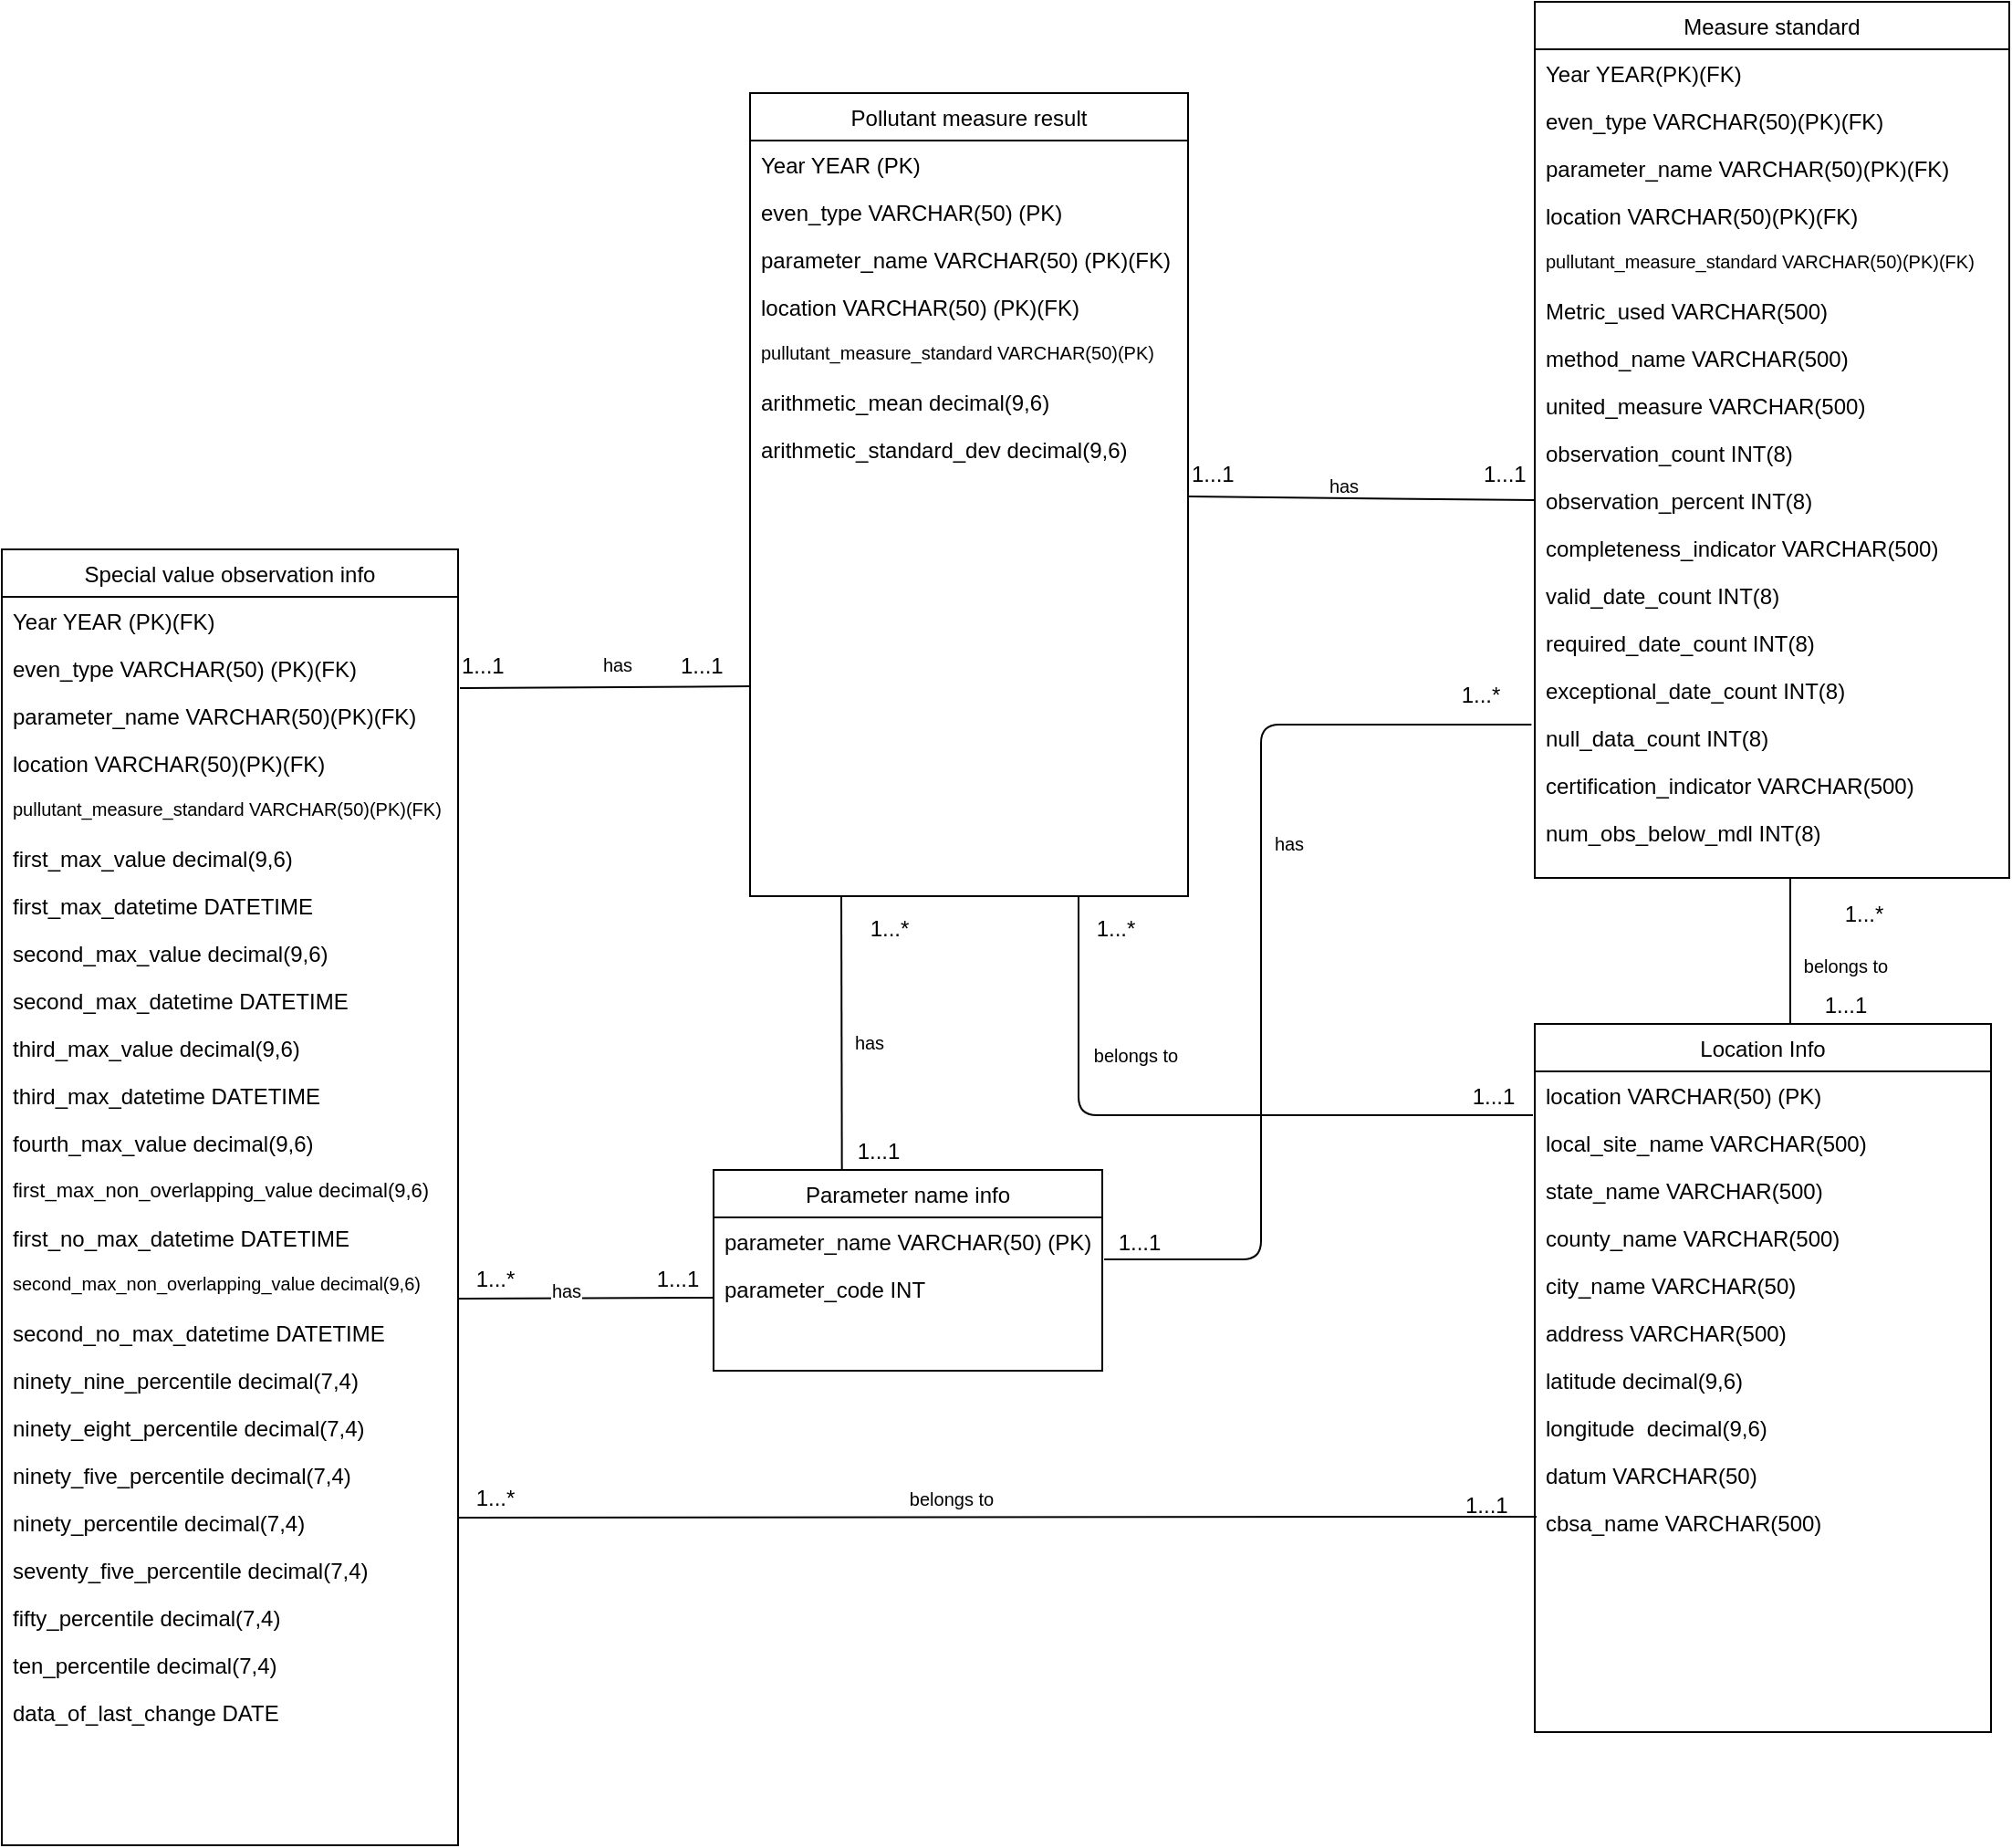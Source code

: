 <mxfile version="12.9.11" type="device"><diagram id="C5RBs43oDa-KdzZeNtuy" name="Page-1"><mxGraphModel dx="1113" dy="641" grid="1" gridSize="10" guides="1" tooltips="1" connect="1" arrows="1" fold="1" page="1" pageScale="1" pageWidth="827" pageHeight="1169" math="0" shadow="0"><root><mxCell id="WIyWlLk6GJQsqaUBKTNV-0"/><mxCell id="WIyWlLk6GJQsqaUBKTNV-1" parent="WIyWlLk6GJQsqaUBKTNV-0"/><mxCell id="gF6fsTx-oWLhLx1uSDQr-22" value="" style="endArrow=none;html=1;exitX=0.662;exitY=0;exitDx=0;exitDy=0;exitPerimeter=0;" parent="WIyWlLk6GJQsqaUBKTNV-1" edge="1"><mxGeometry width="50" height="50" relative="1" as="geometry"><mxPoint x="490.36" y="960" as="sourcePoint"/><mxPoint x="490" y="800" as="targetPoint"/></mxGeometry></mxCell><mxCell id="KUW1S3XMT1B_ITxmoxyp-16" value="Pollutant measure result" style="swimlane;fontStyle=0;align=center;verticalAlign=top;childLayout=stackLayout;horizontal=1;startSize=26;horizontalStack=0;resizeParent=1;resizeLast=0;collapsible=1;marginBottom=0;rounded=0;shadow=0;strokeWidth=1;" parent="WIyWlLk6GJQsqaUBKTNV-1" vertex="1"><mxGeometry x="440" y="360" width="240" height="440" as="geometry"><mxRectangle x="550" y="140" width="160" height="26" as="alternateBounds"/></mxGeometry></mxCell><mxCell id="KUW1S3XMT1B_ITxmoxyp-18" value="Year YEAR (PK)" style="text;align=left;verticalAlign=top;spacingLeft=4;spacingRight=4;overflow=hidden;rotatable=0;points=[[0,0.5],[1,0.5]];portConstraint=eastwest;rounded=0;shadow=0;html=0;" parent="KUW1S3XMT1B_ITxmoxyp-16" vertex="1"><mxGeometry y="26" width="240" height="26" as="geometry"/></mxCell><mxCell id="gF6fsTx-oWLhLx1uSDQr-139" value="even_type VARCHAR(50) (PK)" style="text;align=left;verticalAlign=top;spacingLeft=4;spacingRight=4;overflow=hidden;rotatable=0;points=[[0,0.5],[1,0.5]];portConstraint=eastwest;rounded=0;shadow=0;html=0;" parent="KUW1S3XMT1B_ITxmoxyp-16" vertex="1"><mxGeometry y="52" width="240" height="26" as="geometry"/></mxCell><mxCell id="gF6fsTx-oWLhLx1uSDQr-13" value="parameter_name VARCHAR(50) (PK)(FK)" style="text;align=left;verticalAlign=top;spacingLeft=4;spacingRight=4;overflow=hidden;rotatable=0;points=[[0,0.5],[1,0.5]];portConstraint=eastwest;rounded=0;shadow=0;html=0;" parent="KUW1S3XMT1B_ITxmoxyp-16" vertex="1"><mxGeometry y="78" width="240" height="26" as="geometry"/></mxCell><mxCell id="gF6fsTx-oWLhLx1uSDQr-78" value="location VARCHAR(50) (PK)(FK)" style="text;align=left;verticalAlign=top;spacingLeft=4;spacingRight=4;overflow=hidden;rotatable=0;points=[[0,0.5],[1,0.5]];portConstraint=eastwest;rounded=0;shadow=0;html=0;" parent="KUW1S3XMT1B_ITxmoxyp-16" vertex="1"><mxGeometry y="104" width="240" height="26" as="geometry"/></mxCell><mxCell id="gF6fsTx-oWLhLx1uSDQr-23" value="pullutant_measure_standard VARCHAR(50)(PK)" style="text;align=left;verticalAlign=top;spacingLeft=4;spacingRight=4;overflow=hidden;rotatable=0;points=[[0,0.5],[1,0.5]];portConstraint=eastwest;rounded=0;shadow=0;html=0;fontSize=10;" parent="KUW1S3XMT1B_ITxmoxyp-16" vertex="1"><mxGeometry y="130" width="240" height="26" as="geometry"/></mxCell><mxCell id="gF6fsTx-oWLhLx1uSDQr-47" value="arithmetic_mean decimal(9,6)" style="text;align=left;verticalAlign=top;spacingLeft=4;spacingRight=4;overflow=hidden;rotatable=0;points=[[0,0.5],[1,0.5]];portConstraint=eastwest;rounded=0;shadow=0;html=0;" parent="KUW1S3XMT1B_ITxmoxyp-16" vertex="1"><mxGeometry y="156" width="240" height="26" as="geometry"/></mxCell><mxCell id="gF6fsTx-oWLhLx1uSDQr-48" value="arithmetic_standard_dev decimal(9,6)&#10; " style="text;align=left;verticalAlign=top;spacingLeft=4;spacingRight=4;overflow=hidden;rotatable=0;points=[[0,0.5],[1,0.5]];portConstraint=eastwest;rounded=0;shadow=0;html=0;" parent="KUW1S3XMT1B_ITxmoxyp-16" vertex="1"><mxGeometry y="182" width="240" height="26" as="geometry"/></mxCell><mxCell id="gF6fsTx-oWLhLx1uSDQr-85" value="Measure standard" style="swimlane;fontStyle=0;align=center;verticalAlign=top;childLayout=stackLayout;horizontal=1;startSize=26;horizontalStack=0;resizeParent=1;resizeLast=0;collapsible=1;marginBottom=0;rounded=0;shadow=0;strokeWidth=1;" parent="WIyWlLk6GJQsqaUBKTNV-1" vertex="1"><mxGeometry x="870" y="310" width="260" height="480" as="geometry"><mxRectangle x="550" y="140" width="160" height="26" as="alternateBounds"/></mxGeometry></mxCell><mxCell id="gF6fsTx-oWLhLx1uSDQr-86" value="Year YEAR(PK)(FK)" style="text;align=left;verticalAlign=top;spacingLeft=4;spacingRight=4;overflow=hidden;rotatable=0;points=[[0,0.5],[1,0.5]];portConstraint=eastwest;" parent="gF6fsTx-oWLhLx1uSDQr-85" vertex="1"><mxGeometry y="26" width="260" height="26" as="geometry"/></mxCell><mxCell id="gF6fsTx-oWLhLx1uSDQr-88" value="even_type VARCHAR(50)(PK)(FK)" style="text;align=left;verticalAlign=top;spacingLeft=4;spacingRight=4;overflow=hidden;rotatable=0;points=[[0,0.5],[1,0.5]];portConstraint=eastwest;" parent="gF6fsTx-oWLhLx1uSDQr-85" vertex="1"><mxGeometry y="52" width="260" height="26" as="geometry"/></mxCell><mxCell id="gF6fsTx-oWLhLx1uSDQr-155" value="parameter_name VARCHAR(50)(PK)(FK)" style="text;align=left;verticalAlign=top;spacingLeft=4;spacingRight=4;overflow=hidden;rotatable=0;points=[[0,0.5],[1,0.5]];portConstraint=eastwest;" parent="gF6fsTx-oWLhLx1uSDQr-85" vertex="1"><mxGeometry y="78" width="260" height="26" as="geometry"/></mxCell><mxCell id="gF6fsTx-oWLhLx1uSDQr-91" value="location VARCHAR(50)(PK)(FK)" style="text;align=left;verticalAlign=top;spacingLeft=4;spacingRight=4;overflow=hidden;rotatable=0;points=[[0,0.5],[1,0.5]];portConstraint=eastwest;" parent="gF6fsTx-oWLhLx1uSDQr-85" vertex="1"><mxGeometry y="104" width="260" height="26" as="geometry"/></mxCell><mxCell id="gF6fsTx-oWLhLx1uSDQr-93" value="pullutant_measure_standard VARCHAR(50)(PK)(FK)" style="text;align=left;verticalAlign=top;spacingLeft=4;spacingRight=4;overflow=hidden;rotatable=0;points=[[0,0.5],[1,0.5]];portConstraint=eastwest;fontSize=10;" parent="gF6fsTx-oWLhLx1uSDQr-85" vertex="1"><mxGeometry y="130" width="260" height="26" as="geometry"/></mxCell><mxCell id="gF6fsTx-oWLhLx1uSDQr-103" value="Metric_used VARCHAR(500)" style="text;align=left;verticalAlign=top;spacingLeft=4;spacingRight=4;overflow=hidden;rotatable=0;points=[[0,0.5],[1,0.5]];portConstraint=eastwest;" parent="gF6fsTx-oWLhLx1uSDQr-85" vertex="1"><mxGeometry y="156" width="260" height="26" as="geometry"/></mxCell><mxCell id="gF6fsTx-oWLhLx1uSDQr-104" value="method_name VARCHAR(500)" style="text;align=left;verticalAlign=top;spacingLeft=4;spacingRight=4;overflow=hidden;rotatable=0;points=[[0,0.5],[1,0.5]];portConstraint=eastwest;" parent="gF6fsTx-oWLhLx1uSDQr-85" vertex="1"><mxGeometry y="182" width="260" height="26" as="geometry"/></mxCell><mxCell id="gF6fsTx-oWLhLx1uSDQr-105" value="united_measure VARCHAR(500)" style="text;align=left;verticalAlign=top;spacingLeft=4;spacingRight=4;overflow=hidden;rotatable=0;points=[[0,0.5],[1,0.5]];portConstraint=eastwest;" parent="gF6fsTx-oWLhLx1uSDQr-85" vertex="1"><mxGeometry y="208" width="260" height="26" as="geometry"/></mxCell><mxCell id="gF6fsTx-oWLhLx1uSDQr-106" value="observation_count INT(8)" style="text;align=left;verticalAlign=top;spacingLeft=4;spacingRight=4;overflow=hidden;rotatable=0;points=[[0,0.5],[1,0.5]];portConstraint=eastwest;" parent="gF6fsTx-oWLhLx1uSDQr-85" vertex="1"><mxGeometry y="234" width="260" height="26" as="geometry"/></mxCell><mxCell id="gF6fsTx-oWLhLx1uSDQr-107" value="observation_percent INT(8)" style="text;align=left;verticalAlign=top;spacingLeft=4;spacingRight=4;overflow=hidden;rotatable=0;points=[[0,0.5],[1,0.5]];portConstraint=eastwest;" parent="gF6fsTx-oWLhLx1uSDQr-85" vertex="1"><mxGeometry y="260" width="260" height="26" as="geometry"/></mxCell><mxCell id="gF6fsTx-oWLhLx1uSDQr-108" value="completeness_indicator VARCHAR(500)" style="text;align=left;verticalAlign=top;spacingLeft=4;spacingRight=4;overflow=hidden;rotatable=0;points=[[0,0.5],[1,0.5]];portConstraint=eastwest;" parent="gF6fsTx-oWLhLx1uSDQr-85" vertex="1"><mxGeometry y="286" width="260" height="26" as="geometry"/></mxCell><mxCell id="gF6fsTx-oWLhLx1uSDQr-109" value="valid_date_count INT(8)&#10;" style="text;align=left;verticalAlign=top;spacingLeft=4;spacingRight=4;overflow=hidden;rotatable=0;points=[[0,0.5],[1,0.5]];portConstraint=eastwest;" parent="gF6fsTx-oWLhLx1uSDQr-85" vertex="1"><mxGeometry y="312" width="260" height="26" as="geometry"/></mxCell><mxCell id="gF6fsTx-oWLhLx1uSDQr-110" value="required_date_count INT(8)&#10;" style="text;align=left;verticalAlign=top;spacingLeft=4;spacingRight=4;overflow=hidden;rotatable=0;points=[[0,0.5],[1,0.5]];portConstraint=eastwest;" parent="gF6fsTx-oWLhLx1uSDQr-85" vertex="1"><mxGeometry y="338" width="260" height="26" as="geometry"/></mxCell><mxCell id="gF6fsTx-oWLhLx1uSDQr-111" value="exceptional_date_count INT(8)" style="text;align=left;verticalAlign=top;spacingLeft=4;spacingRight=4;overflow=hidden;rotatable=0;points=[[0,0.5],[1,0.5]];portConstraint=eastwest;" parent="gF6fsTx-oWLhLx1uSDQr-85" vertex="1"><mxGeometry y="364" width="260" height="26" as="geometry"/></mxCell><mxCell id="gF6fsTx-oWLhLx1uSDQr-112" value="null_data_count INT(8)" style="text;align=left;verticalAlign=top;spacingLeft=4;spacingRight=4;overflow=hidden;rotatable=0;points=[[0,0.5],[1,0.5]];portConstraint=eastwest;" parent="gF6fsTx-oWLhLx1uSDQr-85" vertex="1"><mxGeometry y="390" width="260" height="26" as="geometry"/></mxCell><mxCell id="gF6fsTx-oWLhLx1uSDQr-113" value="certification_indicator VARCHAR(500)" style="text;align=left;verticalAlign=top;spacingLeft=4;spacingRight=4;overflow=hidden;rotatable=0;points=[[0,0.5],[1,0.5]];portConstraint=eastwest;" parent="gF6fsTx-oWLhLx1uSDQr-85" vertex="1"><mxGeometry y="416" width="260" height="26" as="geometry"/></mxCell><mxCell id="gF6fsTx-oWLhLx1uSDQr-114" value="num_obs_below_mdl INT(8)" style="text;align=left;verticalAlign=top;spacingLeft=4;spacingRight=4;overflow=hidden;rotatable=0;points=[[0,0.5],[1,0.5]];portConstraint=eastwest;" parent="gF6fsTx-oWLhLx1uSDQr-85" vertex="1"><mxGeometry y="442" width="260" height="26" as="geometry"/></mxCell><mxCell id="gF6fsTx-oWLhLx1uSDQr-115" value="Special value observation info" style="swimlane;fontStyle=0;align=center;verticalAlign=top;childLayout=stackLayout;horizontal=1;startSize=26;horizontalStack=0;resizeParent=1;resizeLast=0;collapsible=1;marginBottom=0;rounded=0;shadow=0;strokeWidth=1;" parent="WIyWlLk6GJQsqaUBKTNV-1" vertex="1"><mxGeometry x="30" y="610" width="250" height="710" as="geometry"><mxRectangle x="550" y="140" width="160" height="26" as="alternateBounds"/></mxGeometry></mxCell><mxCell id="gF6fsTx-oWLhLx1uSDQr-116" value="Year YEAR (PK)(FK)" style="text;align=left;verticalAlign=top;spacingLeft=4;spacingRight=4;overflow=hidden;rotatable=0;points=[[0,0.5],[1,0.5]];portConstraint=eastwest;" parent="gF6fsTx-oWLhLx1uSDQr-115" vertex="1"><mxGeometry y="26" width="250" height="26" as="geometry"/></mxCell><mxCell id="gF6fsTx-oWLhLx1uSDQr-149" value="even_type VARCHAR(50) (PK)(FK)" style="text;align=left;verticalAlign=top;spacingLeft=4;spacingRight=4;overflow=hidden;rotatable=0;points=[[0,0.5],[1,0.5]];portConstraint=eastwest;" parent="gF6fsTx-oWLhLx1uSDQr-115" vertex="1"><mxGeometry y="52" width="250" height="26" as="geometry"/></mxCell><mxCell id="gF6fsTx-oWLhLx1uSDQr-118" value="parameter_name VARCHAR(50)(PK)(FK)" style="text;align=left;verticalAlign=top;spacingLeft=4;spacingRight=4;overflow=hidden;rotatable=0;points=[[0,0.5],[1,0.5]];portConstraint=eastwest;" parent="gF6fsTx-oWLhLx1uSDQr-115" vertex="1"><mxGeometry y="78" width="250" height="26" as="geometry"/></mxCell><mxCell id="gF6fsTx-oWLhLx1uSDQr-119" value="location VARCHAR(50)(PK)(FK)" style="text;align=left;verticalAlign=top;spacingLeft=4;spacingRight=4;overflow=hidden;rotatable=0;points=[[0,0.5],[1,0.5]];portConstraint=eastwest;" parent="gF6fsTx-oWLhLx1uSDQr-115" vertex="1"><mxGeometry y="104" width="250" height="26" as="geometry"/></mxCell><mxCell id="gF6fsTx-oWLhLx1uSDQr-150" value="pullutant_measure_standard VARCHAR(50)(PK)(FK)" style="text;align=left;verticalAlign=top;spacingLeft=4;spacingRight=4;overflow=hidden;rotatable=0;points=[[0,0.5],[1,0.5]];portConstraint=eastwest;fontSize=10;" parent="gF6fsTx-oWLhLx1uSDQr-115" vertex="1"><mxGeometry y="130" width="250" height="26" as="geometry"/></mxCell><mxCell id="gF6fsTx-oWLhLx1uSDQr-125" value="first_max_value decimal(9,6)" style="text;align=left;verticalAlign=top;spacingLeft=4;spacingRight=4;overflow=hidden;rotatable=0;points=[[0,0.5],[1,0.5]];portConstraint=eastwest;" parent="gF6fsTx-oWLhLx1uSDQr-115" vertex="1"><mxGeometry y="156" width="250" height="26" as="geometry"/></mxCell><mxCell id="gF6fsTx-oWLhLx1uSDQr-126" value="first_max_datetime DATETIME" style="text;align=left;verticalAlign=top;spacingLeft=4;spacingRight=4;overflow=hidden;rotatable=0;points=[[0,0.5],[1,0.5]];portConstraint=eastwest;" parent="gF6fsTx-oWLhLx1uSDQr-115" vertex="1"><mxGeometry y="182" width="250" height="26" as="geometry"/></mxCell><mxCell id="gF6fsTx-oWLhLx1uSDQr-127" value="second_max_value decimal(9,6)" style="text;align=left;verticalAlign=top;spacingLeft=4;spacingRight=4;overflow=hidden;rotatable=0;points=[[0,0.5],[1,0.5]];portConstraint=eastwest;" parent="gF6fsTx-oWLhLx1uSDQr-115" vertex="1"><mxGeometry y="208" width="250" height="26" as="geometry"/></mxCell><mxCell id="gF6fsTx-oWLhLx1uSDQr-128" value="second_max_datetime DATETIME" style="text;align=left;verticalAlign=top;spacingLeft=4;spacingRight=4;overflow=hidden;rotatable=0;points=[[0,0.5],[1,0.5]];portConstraint=eastwest;" parent="gF6fsTx-oWLhLx1uSDQr-115" vertex="1"><mxGeometry y="234" width="250" height="26" as="geometry"/></mxCell><mxCell id="gF6fsTx-oWLhLx1uSDQr-129" value="third_max_value decimal(9,6)" style="text;align=left;verticalAlign=top;spacingLeft=4;spacingRight=4;overflow=hidden;rotatable=0;points=[[0,0.5],[1,0.5]];portConstraint=eastwest;" parent="gF6fsTx-oWLhLx1uSDQr-115" vertex="1"><mxGeometry y="260" width="250" height="26" as="geometry"/></mxCell><mxCell id="gF6fsTx-oWLhLx1uSDQr-130" value="third_max_datetime DATETIME" style="text;align=left;verticalAlign=top;spacingLeft=4;spacingRight=4;overflow=hidden;rotatable=0;points=[[0,0.5],[1,0.5]];portConstraint=eastwest;" parent="gF6fsTx-oWLhLx1uSDQr-115" vertex="1"><mxGeometry y="286" width="250" height="26" as="geometry"/></mxCell><mxCell id="gF6fsTx-oWLhLx1uSDQr-131" value="fourth_max_value decimal(9,6)" style="text;align=left;verticalAlign=top;spacingLeft=4;spacingRight=4;overflow=hidden;rotatable=0;points=[[0,0.5],[1,0.5]];portConstraint=eastwest;" parent="gF6fsTx-oWLhLx1uSDQr-115" vertex="1"><mxGeometry y="312" width="250" height="26" as="geometry"/></mxCell><mxCell id="gF6fsTx-oWLhLx1uSDQr-134" value="first_max_non_overlapping_value decimal(9,6)" style="text;align=left;verticalAlign=top;spacingLeft=4;spacingRight=4;overflow=hidden;rotatable=0;points=[[0,0.5],[1,0.5]];portConstraint=eastwest;fontSize=11;" parent="gF6fsTx-oWLhLx1uSDQr-115" vertex="1"><mxGeometry y="338" width="250" height="26" as="geometry"/></mxCell><mxCell id="gF6fsTx-oWLhLx1uSDQr-135" value="first_no_max_datetime DATETIME" style="text;align=left;verticalAlign=top;spacingLeft=4;spacingRight=4;overflow=hidden;rotatable=0;points=[[0,0.5],[1,0.5]];portConstraint=eastwest;" parent="gF6fsTx-oWLhLx1uSDQr-115" vertex="1"><mxGeometry y="364" width="250" height="26" as="geometry"/></mxCell><mxCell id="gF6fsTx-oWLhLx1uSDQr-136" value="second_max_non_overlapping_value decimal(9,6)" style="text;align=left;verticalAlign=top;spacingLeft=4;spacingRight=4;overflow=hidden;rotatable=0;points=[[0,0.5],[1,0.5]];portConstraint=eastwest;fontSize=10;" parent="gF6fsTx-oWLhLx1uSDQr-115" vertex="1"><mxGeometry y="390" width="250" height="26" as="geometry"/></mxCell><mxCell id="gF6fsTx-oWLhLx1uSDQr-140" value="second_no_max_datetime DATETIME" style="text;align=left;verticalAlign=top;spacingLeft=4;spacingRight=4;overflow=hidden;rotatable=0;points=[[0,0.5],[1,0.5]];portConstraint=eastwest;" parent="gF6fsTx-oWLhLx1uSDQr-115" vertex="1"><mxGeometry y="416" width="250" height="26" as="geometry"/></mxCell><mxCell id="gF6fsTx-oWLhLx1uSDQr-141" value="ninety_nine_percentile decimal(7,4)" style="text;align=left;verticalAlign=top;spacingLeft=4;spacingRight=4;overflow=hidden;rotatable=0;points=[[0,0.5],[1,0.5]];portConstraint=eastwest;" parent="gF6fsTx-oWLhLx1uSDQr-115" vertex="1"><mxGeometry y="442" width="250" height="26" as="geometry"/></mxCell><mxCell id="gF6fsTx-oWLhLx1uSDQr-142" value="ninety_eight_percentile decimal(7,4)" style="text;align=left;verticalAlign=top;spacingLeft=4;spacingRight=4;overflow=hidden;rotatable=0;points=[[0,0.5],[1,0.5]];portConstraint=eastwest;" parent="gF6fsTx-oWLhLx1uSDQr-115" vertex="1"><mxGeometry y="468" width="250" height="26" as="geometry"/></mxCell><mxCell id="gF6fsTx-oWLhLx1uSDQr-143" value="ninety_five_percentile decimal(7,4)" style="text;align=left;verticalAlign=top;spacingLeft=4;spacingRight=4;overflow=hidden;rotatable=0;points=[[0,0.5],[1,0.5]];portConstraint=eastwest;" parent="gF6fsTx-oWLhLx1uSDQr-115" vertex="1"><mxGeometry y="494" width="250" height="26" as="geometry"/></mxCell><mxCell id="gF6fsTx-oWLhLx1uSDQr-144" value="ninety_percentile decimal(7,4)" style="text;align=left;verticalAlign=top;spacingLeft=4;spacingRight=4;overflow=hidden;rotatable=0;points=[[0,0.5],[1,0.5]];portConstraint=eastwest;" parent="gF6fsTx-oWLhLx1uSDQr-115" vertex="1"><mxGeometry y="520" width="250" height="26" as="geometry"/></mxCell><mxCell id="gF6fsTx-oWLhLx1uSDQr-145" value="seventy_five_percentile decimal(7,4)" style="text;align=left;verticalAlign=top;spacingLeft=4;spacingRight=4;overflow=hidden;rotatable=0;points=[[0,0.5],[1,0.5]];portConstraint=eastwest;" parent="gF6fsTx-oWLhLx1uSDQr-115" vertex="1"><mxGeometry y="546" width="250" height="26" as="geometry"/></mxCell><mxCell id="gF6fsTx-oWLhLx1uSDQr-146" value="fifty_percentile decimal(7,4)" style="text;align=left;verticalAlign=top;spacingLeft=4;spacingRight=4;overflow=hidden;rotatable=0;points=[[0,0.5],[1,0.5]];portConstraint=eastwest;" parent="gF6fsTx-oWLhLx1uSDQr-115" vertex="1"><mxGeometry y="572" width="250" height="26" as="geometry"/></mxCell><mxCell id="gF6fsTx-oWLhLx1uSDQr-147" value="ten_percentile decimal(7,4)" style="text;align=left;verticalAlign=top;spacingLeft=4;spacingRight=4;overflow=hidden;rotatable=0;points=[[0,0.5],[1,0.5]];portConstraint=eastwest;" parent="gF6fsTx-oWLhLx1uSDQr-115" vertex="1"><mxGeometry y="598" width="250" height="26" as="geometry"/></mxCell><mxCell id="gF6fsTx-oWLhLx1uSDQr-148" value="data_of_last_change DATE" style="text;align=left;verticalAlign=top;spacingLeft=4;spacingRight=4;overflow=hidden;rotatable=0;points=[[0,0.5],[1,0.5]];portConstraint=eastwest;" parent="gF6fsTx-oWLhLx1uSDQr-115" vertex="1"><mxGeometry y="624" width="250" height="26" as="geometry"/></mxCell><mxCell id="gF6fsTx-oWLhLx1uSDQr-151" value="" style="endArrow=none;html=1;exitX=0;exitY=0.5;exitDx=0;exitDy=0;entryX=1.004;entryY=0.925;entryDx=0;entryDy=0;entryPerimeter=0;" parent="WIyWlLk6GJQsqaUBKTNV-1" target="gF6fsTx-oWLhLx1uSDQr-149" edge="1"><mxGeometry width="50" height="50" relative="1" as="geometry"><mxPoint x="440" y="685.0" as="sourcePoint"/><mxPoint x="290" y="686" as="targetPoint"/></mxGeometry></mxCell><mxCell id="gF6fsTx-oWLhLx1uSDQr-14" value="Parameter name info" style="swimlane;fontStyle=0;align=center;verticalAlign=top;childLayout=stackLayout;horizontal=1;startSize=26;horizontalStack=0;resizeParent=1;resizeLast=0;collapsible=1;marginBottom=0;rounded=0;shadow=0;strokeWidth=1;" parent="WIyWlLk6GJQsqaUBKTNV-1" vertex="1"><mxGeometry x="420" y="950" width="213" height="110" as="geometry"><mxRectangle x="550" y="140" width="160" height="26" as="alternateBounds"/></mxGeometry></mxCell><mxCell id="gF6fsTx-oWLhLx1uSDQr-15" value="parameter_name VARCHAR(50) (PK)" style="text;align=left;verticalAlign=top;spacingLeft=4;spacingRight=4;overflow=hidden;rotatable=0;points=[[0,0.5],[1,0.5]];portConstraint=eastwest;" parent="gF6fsTx-oWLhLx1uSDQr-14" vertex="1"><mxGeometry y="26" width="213" height="26" as="geometry"/></mxCell><mxCell id="gF6fsTx-oWLhLx1uSDQr-16" value="parameter_code INT" style="text;align=left;verticalAlign=top;spacingLeft=4;spacingRight=4;overflow=hidden;rotatable=0;points=[[0,0.5],[1,0.5]];portConstraint=eastwest;" parent="gF6fsTx-oWLhLx1uSDQr-14" vertex="1"><mxGeometry y="52" width="213" height="26" as="geometry"/></mxCell><mxCell id="gF6fsTx-oWLhLx1uSDQr-156" value="" style="endArrow=none;html=1;entryX=1.004;entryY=0.925;entryDx=0;entryDy=0;entryPerimeter=0;" parent="WIyWlLk6GJQsqaUBKTNV-1" edge="1"><mxGeometry width="50" height="50" relative="1" as="geometry"><mxPoint x="420" y="1020" as="sourcePoint"/><mxPoint x="280.0" y="1020.46" as="targetPoint"/></mxGeometry></mxCell><mxCell id="h8srNAAVi7YpX9D8GJyD-6" value="has" style="edgeLabel;html=1;align=center;verticalAlign=middle;resizable=0;points=[];fontSize=10;" parent="gF6fsTx-oWLhLx1uSDQr-156" vertex="1" connectable="0"><mxGeometry x="0.16" y="-5" relative="1" as="geometry"><mxPoint as="offset"/></mxGeometry></mxCell><mxCell id="jOxHR3EL7Ryz_FgP884r-45" value="Location Info" style="swimlane;fontStyle=0;align=center;verticalAlign=top;childLayout=stackLayout;horizontal=1;startSize=26;horizontalStack=0;resizeParent=1;resizeLast=0;collapsible=1;marginBottom=0;rounded=0;shadow=0;strokeWidth=1;" parent="WIyWlLk6GJQsqaUBKTNV-1" vertex="1"><mxGeometry x="870" y="870" width="250" height="388" as="geometry"><mxRectangle x="550" y="140" width="160" height="26" as="alternateBounds"/></mxGeometry></mxCell><mxCell id="KUW1S3XMT1B_ITxmoxyp-3" value="location VARCHAR(50) (PK)" style="text;align=left;verticalAlign=top;spacingLeft=4;spacingRight=4;overflow=hidden;rotatable=0;points=[[0,0.5],[1,0.5]];portConstraint=eastwest;" parent="jOxHR3EL7Ryz_FgP884r-45" vertex="1"><mxGeometry y="26" width="250" height="26" as="geometry"/></mxCell><mxCell id="gF6fsTx-oWLhLx1uSDQr-34" value="local_site_name VARCHAR(500)" style="text;align=left;verticalAlign=top;spacingLeft=4;spacingRight=4;overflow=hidden;rotatable=0;points=[[0,0.5],[1,0.5]];portConstraint=eastwest;" parent="jOxHR3EL7Ryz_FgP884r-45" vertex="1"><mxGeometry y="52" width="250" height="26" as="geometry"/></mxCell><mxCell id="gF6fsTx-oWLhLx1uSDQr-2" value="state_name VARCHAR(500)" style="text;align=left;verticalAlign=top;spacingLeft=4;spacingRight=4;overflow=hidden;rotatable=0;points=[[0,0.5],[1,0.5]];portConstraint=eastwest;" parent="jOxHR3EL7Ryz_FgP884r-45" vertex="1"><mxGeometry y="78" width="250" height="26" as="geometry"/></mxCell><mxCell id="gF6fsTx-oWLhLx1uSDQr-3" value="county_name VARCHAR(500)" style="text;align=left;verticalAlign=top;spacingLeft=4;spacingRight=4;overflow=hidden;rotatable=0;points=[[0,0.5],[1,0.5]];portConstraint=eastwest;" parent="jOxHR3EL7Ryz_FgP884r-45" vertex="1"><mxGeometry y="104" width="250" height="26" as="geometry"/></mxCell><mxCell id="gF6fsTx-oWLhLx1uSDQr-6" value="city_name VARCHAR(50)" style="text;align=left;verticalAlign=top;spacingLeft=4;spacingRight=4;overflow=hidden;rotatable=0;points=[[0,0.5],[1,0.5]];portConstraint=eastwest;" parent="jOxHR3EL7Ryz_FgP884r-45" vertex="1"><mxGeometry y="130" width="250" height="26" as="geometry"/></mxCell><mxCell id="hBUAcYKNKIZTW8MVrMs_-1" value="address VARCHAR(500)" style="text;align=left;verticalAlign=top;spacingLeft=4;spacingRight=4;overflow=hidden;rotatable=0;points=[[0,0.5],[1,0.5]];portConstraint=eastwest;" parent="jOxHR3EL7Ryz_FgP884r-45" vertex="1"><mxGeometry y="156" width="250" height="26" as="geometry"/></mxCell><mxCell id="gF6fsTx-oWLhLx1uSDQr-81" value="latitude decimal(9,6)" style="text;align=left;verticalAlign=top;spacingLeft=4;spacingRight=4;overflow=hidden;rotatable=0;points=[[0,0.5],[1,0.5]];portConstraint=eastwest;" parent="jOxHR3EL7Ryz_FgP884r-45" vertex="1"><mxGeometry y="182" width="250" height="26" as="geometry"/></mxCell><mxCell id="gF6fsTx-oWLhLx1uSDQr-82" value="longitude  decimal(9,6)" style="text;align=left;verticalAlign=top;spacingLeft=4;spacingRight=4;overflow=hidden;rotatable=0;points=[[0,0.5],[1,0.5]];portConstraint=eastwest;" parent="jOxHR3EL7Ryz_FgP884r-45" vertex="1"><mxGeometry y="208" width="250" height="26" as="geometry"/></mxCell><mxCell id="gF6fsTx-oWLhLx1uSDQr-99" value="datum VARCHAR(50)" style="text;align=left;verticalAlign=top;spacingLeft=4;spacingRight=4;overflow=hidden;rotatable=0;points=[[0,0.5],[1,0.5]];portConstraint=eastwest;" parent="jOxHR3EL7Ryz_FgP884r-45" vertex="1"><mxGeometry y="234" width="250" height="26" as="geometry"/></mxCell><mxCell id="gF6fsTx-oWLhLx1uSDQr-4" value="cbsa_name VARCHAR(500)" style="text;align=left;verticalAlign=top;spacingLeft=4;spacingRight=4;overflow=hidden;rotatable=0;points=[[0,0.5],[1,0.5]];portConstraint=eastwest;" parent="jOxHR3EL7Ryz_FgP884r-45" vertex="1"><mxGeometry y="260" width="250" height="76" as="geometry"/></mxCell><mxCell id="gF6fsTx-oWLhLx1uSDQr-157" value="" style="endArrow=none;html=1;entryX=1.004;entryY=0.925;entryDx=0;entryDy=0;entryPerimeter=0;" parent="WIyWlLk6GJQsqaUBKTNV-1" edge="1"><mxGeometry width="50" height="50" relative="1" as="geometry"><mxPoint x="871" y="1140" as="sourcePoint"/><mxPoint x="280.0" y="1140.46" as="targetPoint"/></mxGeometry></mxCell><mxCell id="gF6fsTx-oWLhLx1uSDQr-158" value="" style="endArrow=none;html=1;exitX=0;exitY=0.5;exitDx=0;exitDy=0;entryX=1.004;entryY=0.925;entryDx=0;entryDy=0;entryPerimeter=0;" parent="WIyWlLk6GJQsqaUBKTNV-1" source="gF6fsTx-oWLhLx1uSDQr-107" edge="1"><mxGeometry width="50" height="50" relative="1" as="geometry"><mxPoint x="839" y="580" as="sourcePoint"/><mxPoint x="680.0" y="581.05" as="targetPoint"/></mxGeometry></mxCell><mxCell id="gF6fsTx-oWLhLx1uSDQr-159" value="" style="endArrow=none;html=1;entryX=1.005;entryY=-0.115;entryDx=0;entryDy=0;entryPerimeter=0;exitX=-0.007;exitY=0.233;exitDx=0;exitDy=0;exitPerimeter=0;" parent="WIyWlLk6GJQsqaUBKTNV-1" source="gF6fsTx-oWLhLx1uSDQr-112" target="gF6fsTx-oWLhLx1uSDQr-16" edge="1"><mxGeometry width="50" height="50" relative="1" as="geometry"><mxPoint x="720" y="710" as="sourcePoint"/><mxPoint x="711.0" y="721.05" as="targetPoint"/><Array as="points"><mxPoint x="720" y="706"/><mxPoint x="720" y="999"/></Array></mxGeometry></mxCell><mxCell id="gF6fsTx-oWLhLx1uSDQr-161" value="" style="endArrow=none;html=1;exitX=0;exitY=0.5;exitDx=0;exitDy=0;entryX=0.75;entryY=1;entryDx=0;entryDy=0;" parent="WIyWlLk6GJQsqaUBKTNV-1" target="KUW1S3XMT1B_ITxmoxyp-16" edge="1"><mxGeometry width="50" height="50" relative="1" as="geometry"><mxPoint x="869" y="920" as="sourcePoint"/><mxPoint x="710" y="921.05" as="targetPoint"/><Array as="points"><mxPoint x="620" y="920"/></Array></mxGeometry></mxCell><mxCell id="gF6fsTx-oWLhLx1uSDQr-162" value="" style="endArrow=none;html=1;" parent="WIyWlLk6GJQsqaUBKTNV-1" edge="1"><mxGeometry width="50" height="50" relative="1" as="geometry"><mxPoint x="1010" y="870" as="sourcePoint"/><mxPoint x="1010" y="790" as="targetPoint"/><Array as="points"><mxPoint x="1010" y="840"/></Array></mxGeometry></mxCell><mxCell id="gF6fsTx-oWLhLx1uSDQr-163" value="1...1" style="text;html=1;align=center;verticalAlign=middle;resizable=0;points=[];autosize=1;" parent="WIyWlLk6GJQsqaUBKTNV-1" vertex="1"><mxGeometry x="380" y="1000" width="40" height="20" as="geometry"/></mxCell><mxCell id="gF6fsTx-oWLhLx1uSDQr-164" value="1...*" style="text;html=1;align=center;verticalAlign=middle;resizable=0;points=[];autosize=1;" parent="WIyWlLk6GJQsqaUBKTNV-1" vertex="1"><mxGeometry x="496" y="808" width="40" height="20" as="geometry"/></mxCell><mxCell id="gF6fsTx-oWLhLx1uSDQr-165" value="1...*" style="text;html=1;align=center;verticalAlign=middle;resizable=0;points=[];autosize=1;" parent="WIyWlLk6GJQsqaUBKTNV-1" vertex="1"><mxGeometry x="280" y="1000" width="40" height="20" as="geometry"/></mxCell><mxCell id="gF6fsTx-oWLhLx1uSDQr-170" value="1...1" style="text;html=1;align=center;verticalAlign=middle;resizable=0;points=[];autosize=1;" parent="WIyWlLk6GJQsqaUBKTNV-1" vertex="1"><mxGeometry x="490" y="930" width="40" height="20" as="geometry"/></mxCell><mxCell id="gF6fsTx-oWLhLx1uSDQr-171" value="1...1" style="text;html=1;align=center;verticalAlign=middle;resizable=0;points=[];autosize=1;" parent="WIyWlLk6GJQsqaUBKTNV-1" vertex="1"><mxGeometry x="633" y="980" width="40" height="20" as="geometry"/></mxCell><mxCell id="gF6fsTx-oWLhLx1uSDQr-172" value="1...*" style="text;html=1;align=center;verticalAlign=middle;resizable=0;points=[];autosize=1;" parent="WIyWlLk6GJQsqaUBKTNV-1" vertex="1"><mxGeometry x="820" y="680" width="40" height="20" as="geometry"/></mxCell><mxCell id="gF6fsTx-oWLhLx1uSDQr-173" value="1...1" style="text;html=1;align=center;verticalAlign=middle;resizable=0;points=[];autosize=1;" parent="WIyWlLk6GJQsqaUBKTNV-1" vertex="1"><mxGeometry x="827" y="900" width="40" height="20" as="geometry"/></mxCell><mxCell id="gF6fsTx-oWLhLx1uSDQr-174" value="1...*" style="text;html=1;align=center;verticalAlign=middle;resizable=0;points=[];autosize=1;" parent="WIyWlLk6GJQsqaUBKTNV-1" vertex="1"><mxGeometry x="620" y="808" width="40" height="20" as="geometry"/></mxCell><mxCell id="gF6fsTx-oWLhLx1uSDQr-175" value="1...1" style="text;html=1;" parent="WIyWlLk6GJQsqaUBKTNV-1" vertex="1"><mxGeometry x="680" y="554.5" width="50" height="30" as="geometry"/></mxCell><mxCell id="gF6fsTx-oWLhLx1uSDQr-176" value="1...1" style="text;html=1;" parent="WIyWlLk6GJQsqaUBKTNV-1" vertex="1"><mxGeometry x="840" y="554.5" width="30" height="30" as="geometry"/></mxCell><mxCell id="gF6fsTx-oWLhLx1uSDQr-177" value="1...1" style="text;html=1;" parent="WIyWlLk6GJQsqaUBKTNV-1" vertex="1"><mxGeometry x="280" y="660" width="50" height="30" as="geometry"/></mxCell><mxCell id="gF6fsTx-oWLhLx1uSDQr-178" value="1...1" style="text;html=1;" parent="WIyWlLk6GJQsqaUBKTNV-1" vertex="1"><mxGeometry x="400" y="660" width="50" height="30" as="geometry"/></mxCell><mxCell id="gF6fsTx-oWLhLx1uSDQr-179" value="1...1" style="text;html=1;" parent="WIyWlLk6GJQsqaUBKTNV-1" vertex="1"><mxGeometry x="830" y="1120" width="50" height="30" as="geometry"/></mxCell><mxCell id="gF6fsTx-oWLhLx1uSDQr-180" value="1...*" style="text;html=1;align=center;verticalAlign=middle;resizable=0;points=[];autosize=1;" parent="WIyWlLk6GJQsqaUBKTNV-1" vertex="1"><mxGeometry x="280" y="1120" width="40" height="20" as="geometry"/></mxCell><mxCell id="gF6fsTx-oWLhLx1uSDQr-181" value="1...*" style="text;html=1;align=center;verticalAlign=middle;resizable=0;points=[];autosize=1;" parent="WIyWlLk6GJQsqaUBKTNV-1" vertex="1"><mxGeometry x="1030" y="800" width="40" height="20" as="geometry"/></mxCell><mxCell id="gF6fsTx-oWLhLx1uSDQr-182" value="1...1" style="text;html=1;align=center;verticalAlign=middle;resizable=0;points=[];autosize=1;" parent="WIyWlLk6GJQsqaUBKTNV-1" vertex="1"><mxGeometry x="1020" y="850" width="40" height="20" as="geometry"/></mxCell><mxCell id="h8srNAAVi7YpX9D8GJyD-0" value="has" style="text;html=1;align=center;verticalAlign=middle;resizable=0;points=[];autosize=1;fontSize=10;" parent="WIyWlLk6GJQsqaUBKTNV-1" vertex="1"><mxGeometry x="352" y="663" width="30" height="20" as="geometry"/></mxCell><mxCell id="h8srNAAVi7YpX9D8GJyD-1" value="has" style="text;html=1;align=center;verticalAlign=middle;resizable=0;points=[];autosize=1;fontSize=10;" parent="WIyWlLk6GJQsqaUBKTNV-1" vertex="1"><mxGeometry x="750" y="565" width="30" height="20" as="geometry"/></mxCell><mxCell id="h8srNAAVi7YpX9D8GJyD-2" value="has" style="text;html=1;align=center;verticalAlign=middle;resizable=0;points=[];autosize=1;fontSize=10;" parent="WIyWlLk6GJQsqaUBKTNV-1" vertex="1"><mxGeometry x="490" y="870" width="30" height="20" as="geometry"/></mxCell><mxCell id="h8srNAAVi7YpX9D8GJyD-3" value="belongs to" style="text;html=1;align=center;verticalAlign=middle;resizable=0;points=[];autosize=1;fontSize=10;" parent="WIyWlLk6GJQsqaUBKTNV-1" vertex="1"><mxGeometry x="621" y="877" width="60" height="20" as="geometry"/></mxCell><mxCell id="h8srNAAVi7YpX9D8GJyD-4" value="has" style="text;html=1;align=center;verticalAlign=middle;resizable=0;points=[];autosize=1;fontSize=10;" parent="WIyWlLk6GJQsqaUBKTNV-1" vertex="1"><mxGeometry x="720" y="761" width="30" height="20" as="geometry"/></mxCell><mxCell id="h8srNAAVi7YpX9D8GJyD-5" value="belongs to" style="text;html=1;align=center;verticalAlign=middle;resizable=0;points=[];autosize=1;fontSize=10;" parent="WIyWlLk6GJQsqaUBKTNV-1" vertex="1"><mxGeometry x="520" y="1120" width="60" height="20" as="geometry"/></mxCell><mxCell id="h8srNAAVi7YpX9D8GJyD-7" value="belongs to" style="text;html=1;align=center;verticalAlign=middle;resizable=0;points=[];autosize=1;fontSize=10;" parent="WIyWlLk6GJQsqaUBKTNV-1" vertex="1"><mxGeometry x="1010" y="828" width="60" height="20" as="geometry"/></mxCell></root></mxGraphModel></diagram></mxfile>